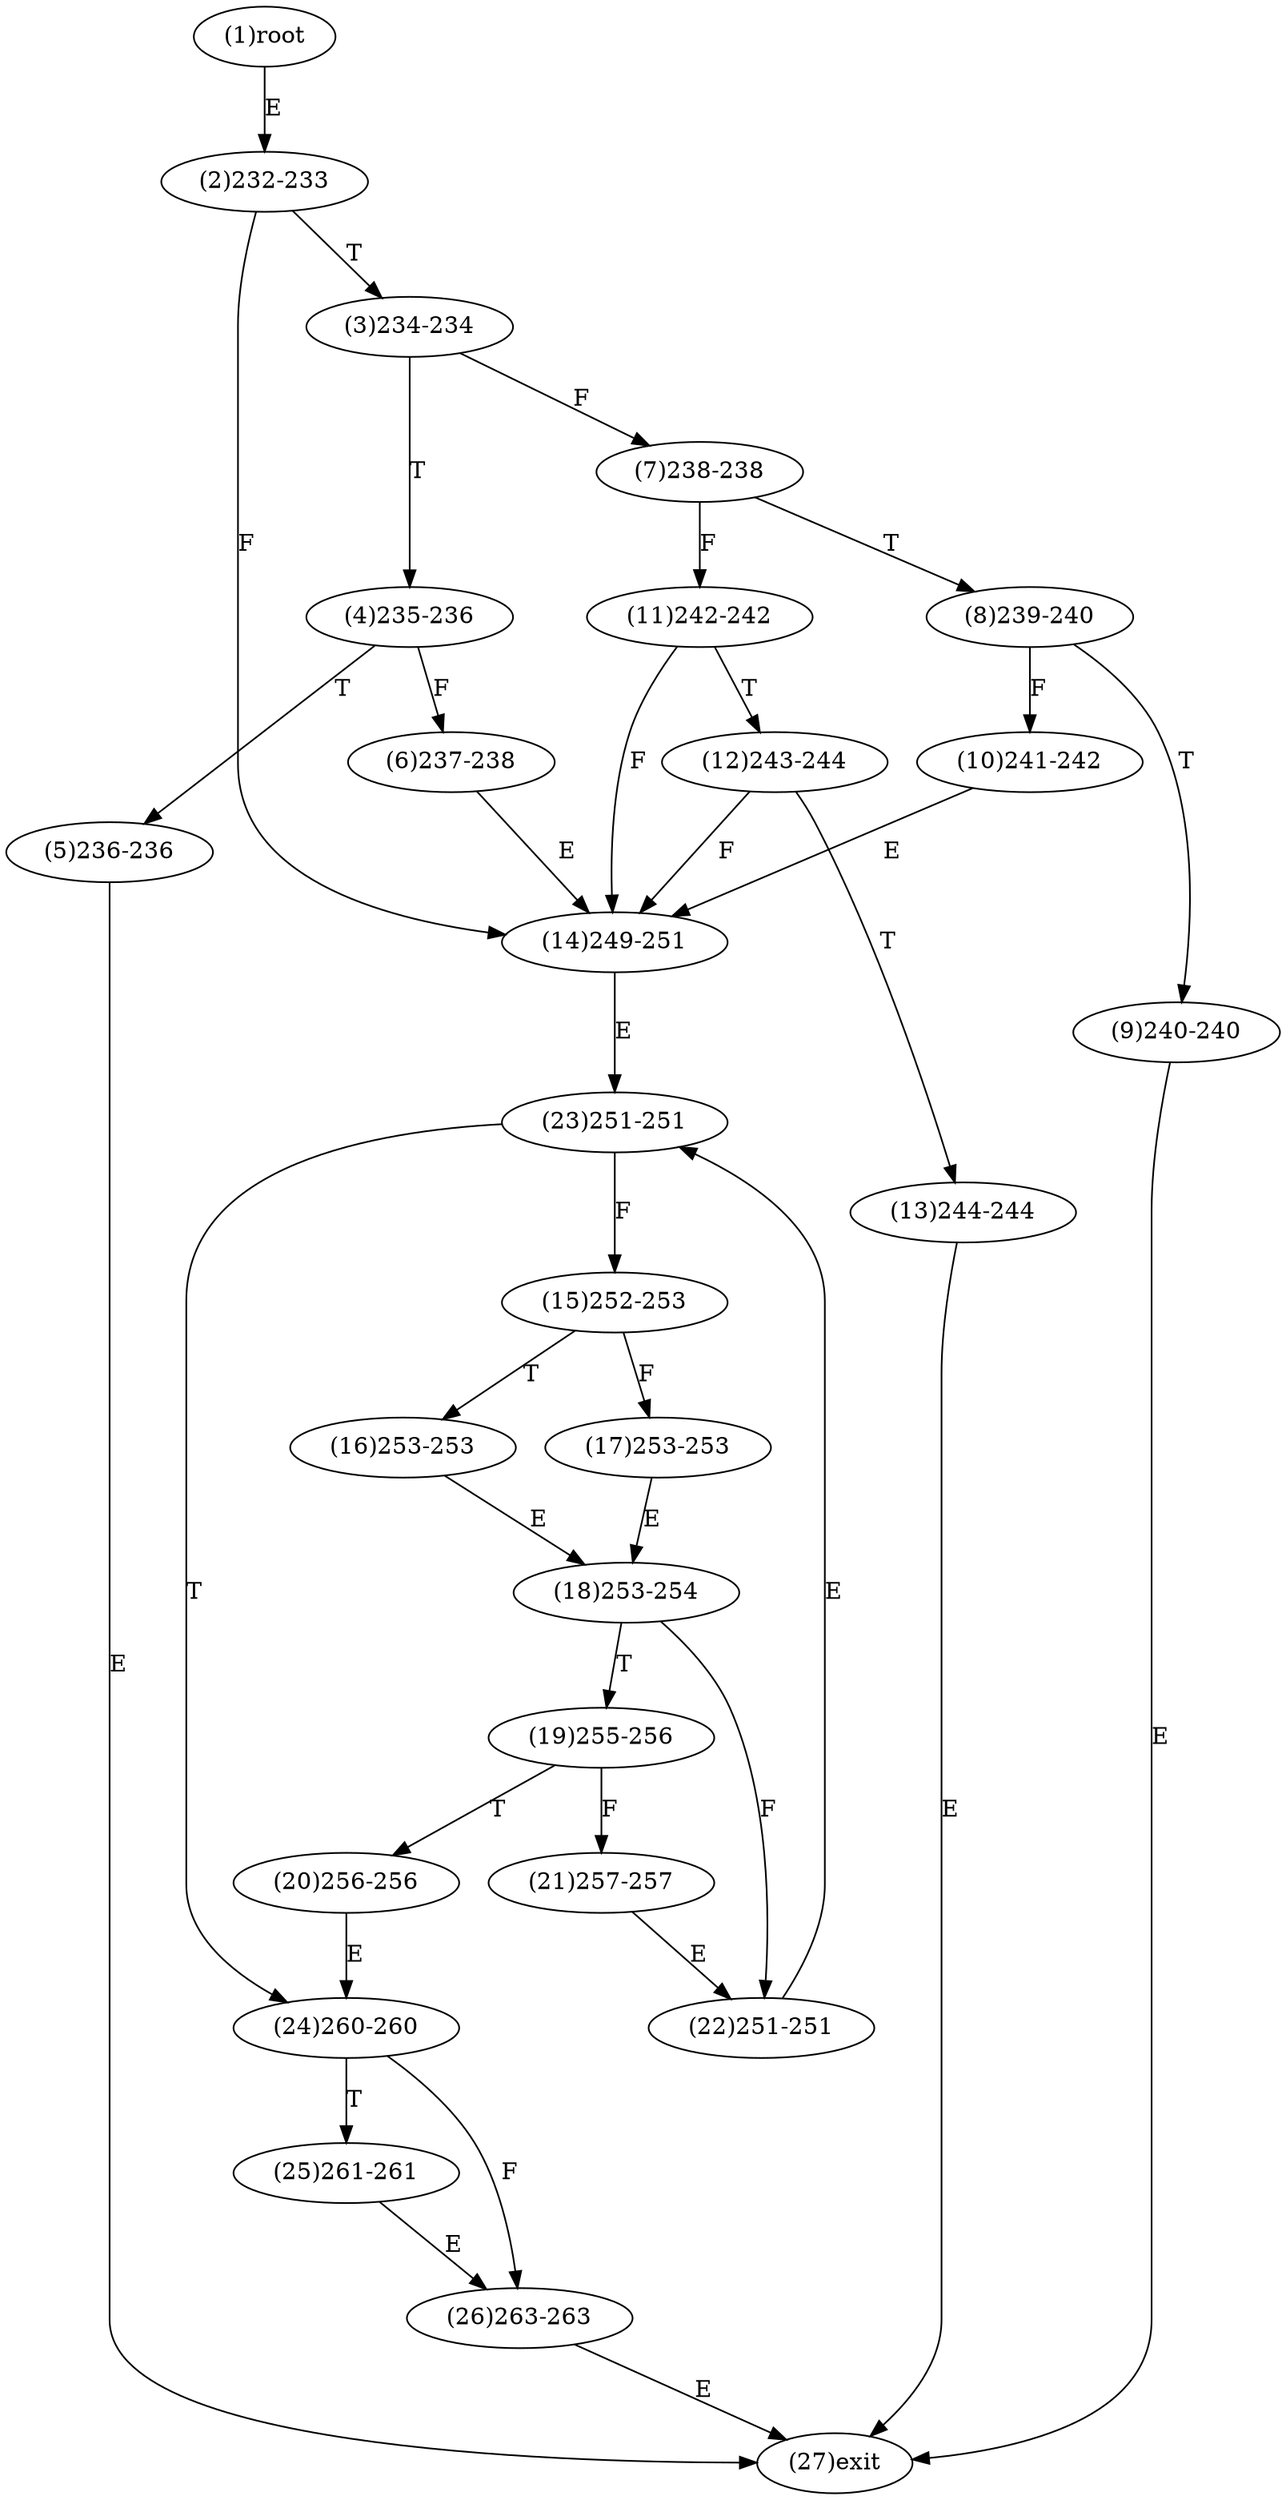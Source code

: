 digraph "" { 
1[ label="(1)root"];
2[ label="(2)232-233"];
3[ label="(3)234-234"];
4[ label="(4)235-236"];
5[ label="(5)236-236"];
6[ label="(6)237-238"];
7[ label="(7)238-238"];
8[ label="(8)239-240"];
9[ label="(9)240-240"];
10[ label="(10)241-242"];
11[ label="(11)242-242"];
12[ label="(12)243-244"];
13[ label="(13)244-244"];
14[ label="(14)249-251"];
15[ label="(15)252-253"];
17[ label="(17)253-253"];
16[ label="(16)253-253"];
19[ label="(19)255-256"];
18[ label="(18)253-254"];
21[ label="(21)257-257"];
20[ label="(20)256-256"];
23[ label="(23)251-251"];
22[ label="(22)251-251"];
25[ label="(25)261-261"];
24[ label="(24)260-260"];
27[ label="(27)exit"];
26[ label="(26)263-263"];
1->2[ label="E"];
2->14[ label="F"];
2->3[ label="T"];
3->7[ label="F"];
3->4[ label="T"];
4->6[ label="F"];
4->5[ label="T"];
5->27[ label="E"];
6->14[ label="E"];
7->11[ label="F"];
7->8[ label="T"];
8->10[ label="F"];
8->9[ label="T"];
9->27[ label="E"];
10->14[ label="E"];
11->14[ label="F"];
11->12[ label="T"];
12->14[ label="F"];
12->13[ label="T"];
13->27[ label="E"];
14->23[ label="E"];
15->17[ label="F"];
15->16[ label="T"];
16->18[ label="E"];
17->18[ label="E"];
18->22[ label="F"];
18->19[ label="T"];
19->21[ label="F"];
19->20[ label="T"];
20->24[ label="E"];
21->22[ label="E"];
22->23[ label="E"];
23->15[ label="F"];
23->24[ label="T"];
24->26[ label="F"];
24->25[ label="T"];
25->26[ label="E"];
26->27[ label="E"];
}